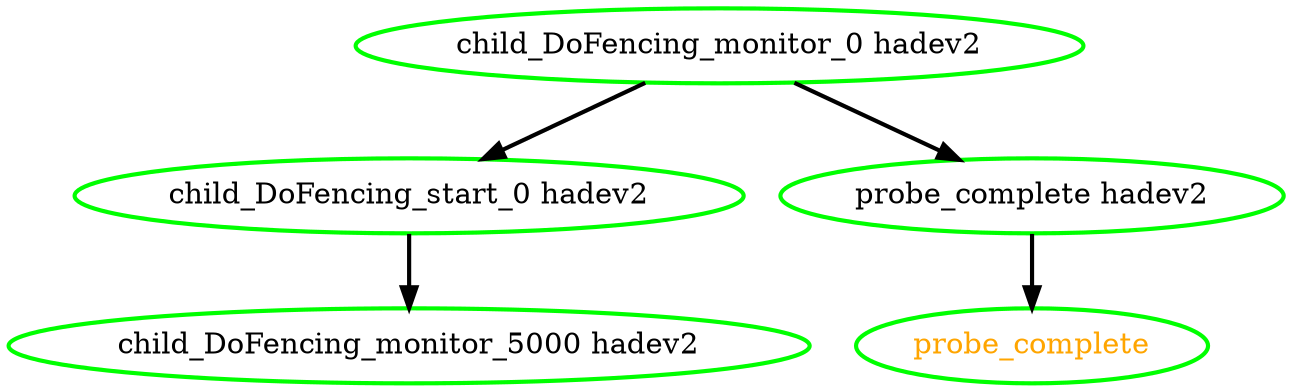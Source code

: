  digraph "g" {
"child_DoFencing_monitor_0 hadev2" -> "child_DoFencing_start_0 hadev2" [ style = bold]
"child_DoFencing_monitor_0 hadev2" -> "probe_complete hadev2" [ style = bold]
"child_DoFencing_monitor_0 hadev2" [ style=bold color="green" fontcolor="black" ]
"child_DoFencing_monitor_5000 hadev2" [ style=bold color="green" fontcolor="black" ]
"child_DoFencing_start_0 hadev2" -> "child_DoFencing_monitor_5000 hadev2" [ style = bold]
"child_DoFencing_start_0 hadev2" [ style=bold color="green" fontcolor="black" ]
"probe_complete hadev2" -> "probe_complete" [ style = bold]
"probe_complete hadev2" [ style=bold color="green" fontcolor="black" ]
"probe_complete" [ style=bold color="green" fontcolor="orange" ]
}
